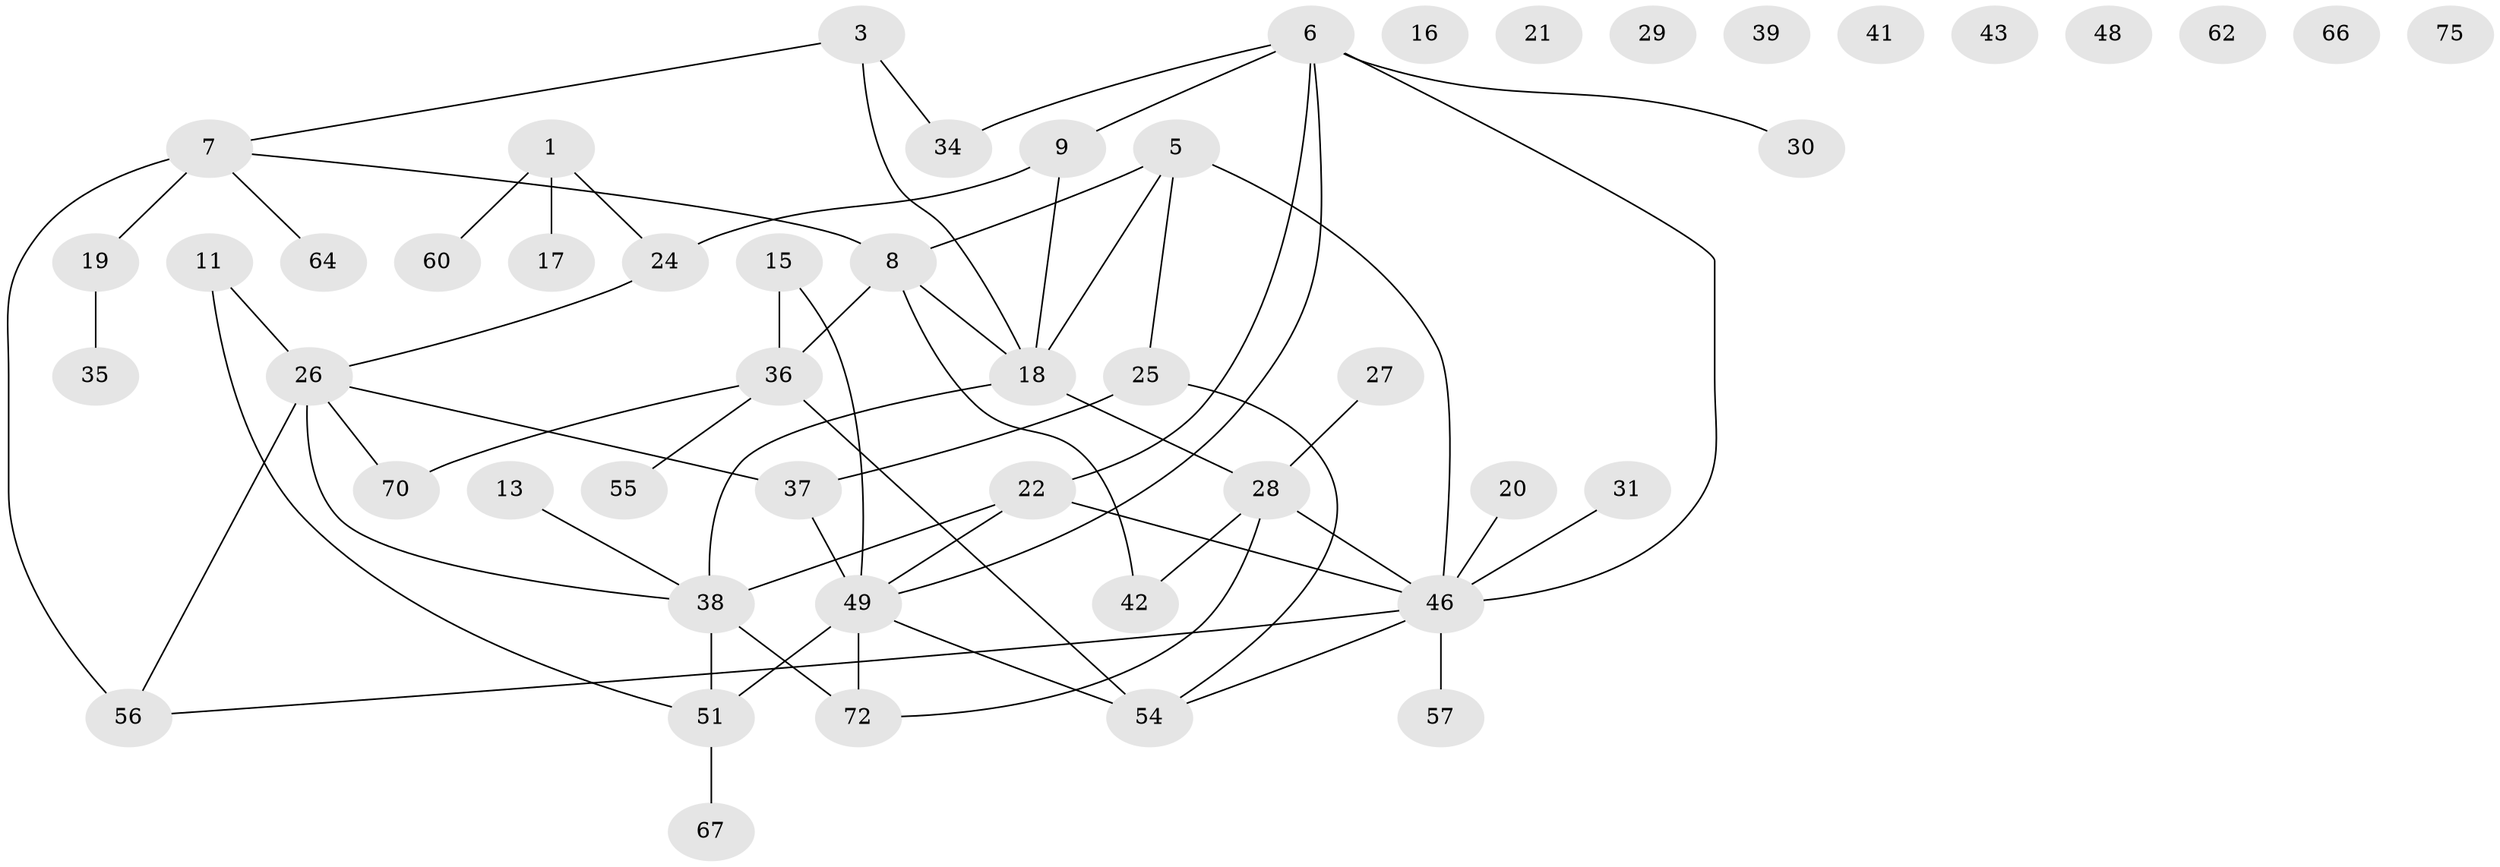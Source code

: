 // Generated by graph-tools (version 1.1) at 2025/23/03/03/25 07:23:29]
// undirected, 50 vertices, 62 edges
graph export_dot {
graph [start="1"]
  node [color=gray90,style=filled];
  1 [super="+2"];
  3 [super="+4"];
  5 [super="+71"];
  6 [super="+14"];
  7 [super="+10"];
  8 [super="+40"];
  9 [super="+12"];
  11;
  13 [super="+32"];
  15 [super="+52"];
  16;
  17;
  18 [super="+45"];
  19 [super="+53"];
  20;
  21 [super="+61"];
  22 [super="+23"];
  24;
  25 [super="+33"];
  26 [super="+47"];
  27;
  28 [super="+63"];
  29;
  30;
  31;
  34 [super="+59"];
  35;
  36 [super="+69"];
  37;
  38 [super="+50"];
  39;
  41;
  42 [super="+44"];
  43;
  46 [super="+65"];
  48 [super="+58"];
  49 [super="+68"];
  51 [super="+73"];
  54 [super="+74"];
  55;
  56;
  57;
  60;
  62;
  64;
  66;
  67;
  70;
  72;
  75;
  1 -- 17;
  1 -- 24;
  1 -- 60;
  3 -- 18;
  3 -- 7;
  3 -- 34;
  5 -- 8;
  5 -- 46;
  5 -- 25;
  5 -- 18;
  6 -- 9;
  6 -- 22;
  6 -- 30;
  6 -- 49;
  6 -- 46;
  6 -- 34;
  7 -- 56 [weight=2];
  7 -- 64;
  7 -- 8;
  7 -- 19;
  8 -- 36;
  8 -- 18;
  8 -- 42;
  9 -- 24 [weight=2];
  9 -- 18;
  11 -- 26 [weight=2];
  11 -- 51;
  13 -- 38;
  15 -- 36;
  15 -- 49;
  18 -- 38;
  18 -- 28;
  19 -- 35;
  20 -- 46;
  22 -- 49;
  22 -- 46;
  22 -- 38;
  24 -- 26;
  25 -- 37;
  25 -- 54;
  26 -- 70;
  26 -- 37;
  26 -- 38;
  26 -- 56;
  27 -- 28;
  28 -- 72;
  28 -- 46;
  28 -- 42;
  31 -- 46;
  36 -- 55;
  36 -- 70;
  36 -- 54;
  37 -- 49;
  38 -- 51;
  38 -- 72;
  46 -- 56;
  46 -- 57;
  46 -- 54;
  49 -- 51;
  49 -- 54;
  49 -- 72;
  51 -- 67;
}
